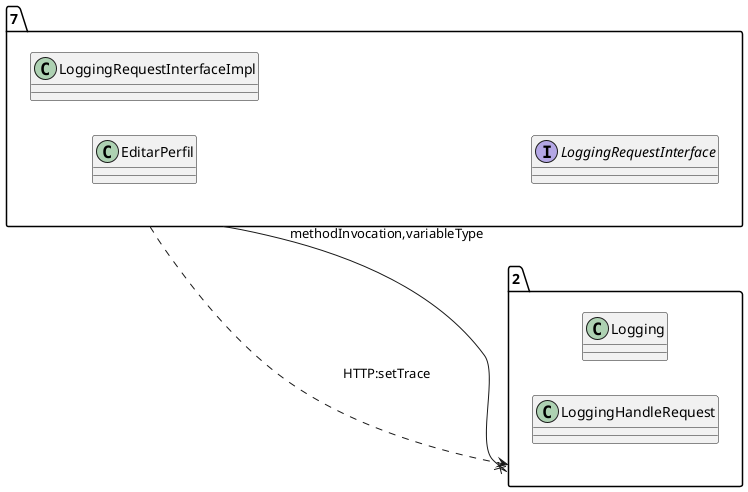 @startuml 
allow_mixing
left to right direction
package "7"{
class EditarPerfil
class LoggingRequestInterfaceImpl
interface LoggingRequestInterface

}
package "2"{
class Logging
class LoggingHandleRequest

}
"7" --x "2":methodInvocation,variableType
"7" ..> "2":HTTP:setTrace
@enduml